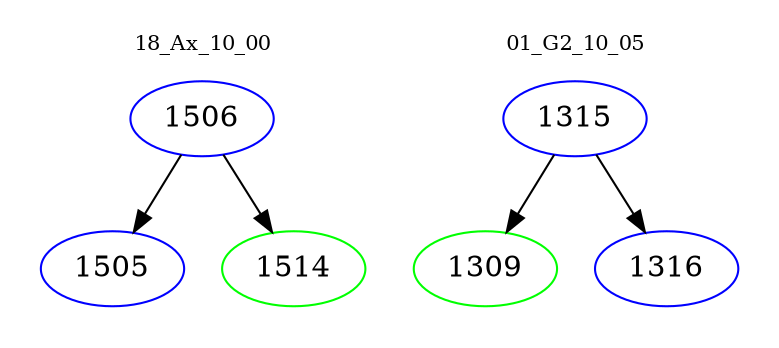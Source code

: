 digraph{
subgraph cluster_0 {
color = white
label = "18_Ax_10_00";
fontsize=10;
T0_1506 [label="1506", color="blue"]
T0_1506 -> T0_1505 [color="black"]
T0_1505 [label="1505", color="blue"]
T0_1506 -> T0_1514 [color="black"]
T0_1514 [label="1514", color="green"]
}
subgraph cluster_1 {
color = white
label = "01_G2_10_05";
fontsize=10;
T1_1315 [label="1315", color="blue"]
T1_1315 -> T1_1309 [color="black"]
T1_1309 [label="1309", color="green"]
T1_1315 -> T1_1316 [color="black"]
T1_1316 [label="1316", color="blue"]
}
}
